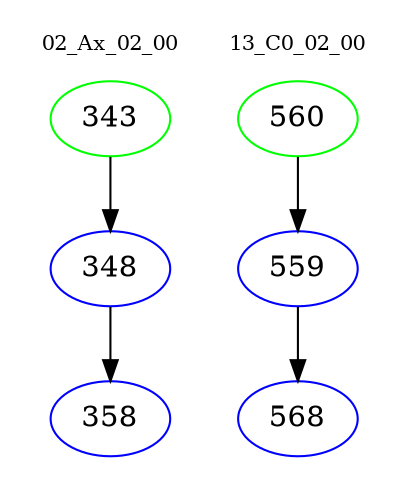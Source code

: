 digraph{
subgraph cluster_0 {
color = white
label = "02_Ax_02_00";
fontsize=10;
T0_343 [label="343", color="green"]
T0_343 -> T0_348 [color="black"]
T0_348 [label="348", color="blue"]
T0_348 -> T0_358 [color="black"]
T0_358 [label="358", color="blue"]
}
subgraph cluster_1 {
color = white
label = "13_C0_02_00";
fontsize=10;
T1_560 [label="560", color="green"]
T1_560 -> T1_559 [color="black"]
T1_559 [label="559", color="blue"]
T1_559 -> T1_568 [color="black"]
T1_568 [label="568", color="blue"]
}
}
